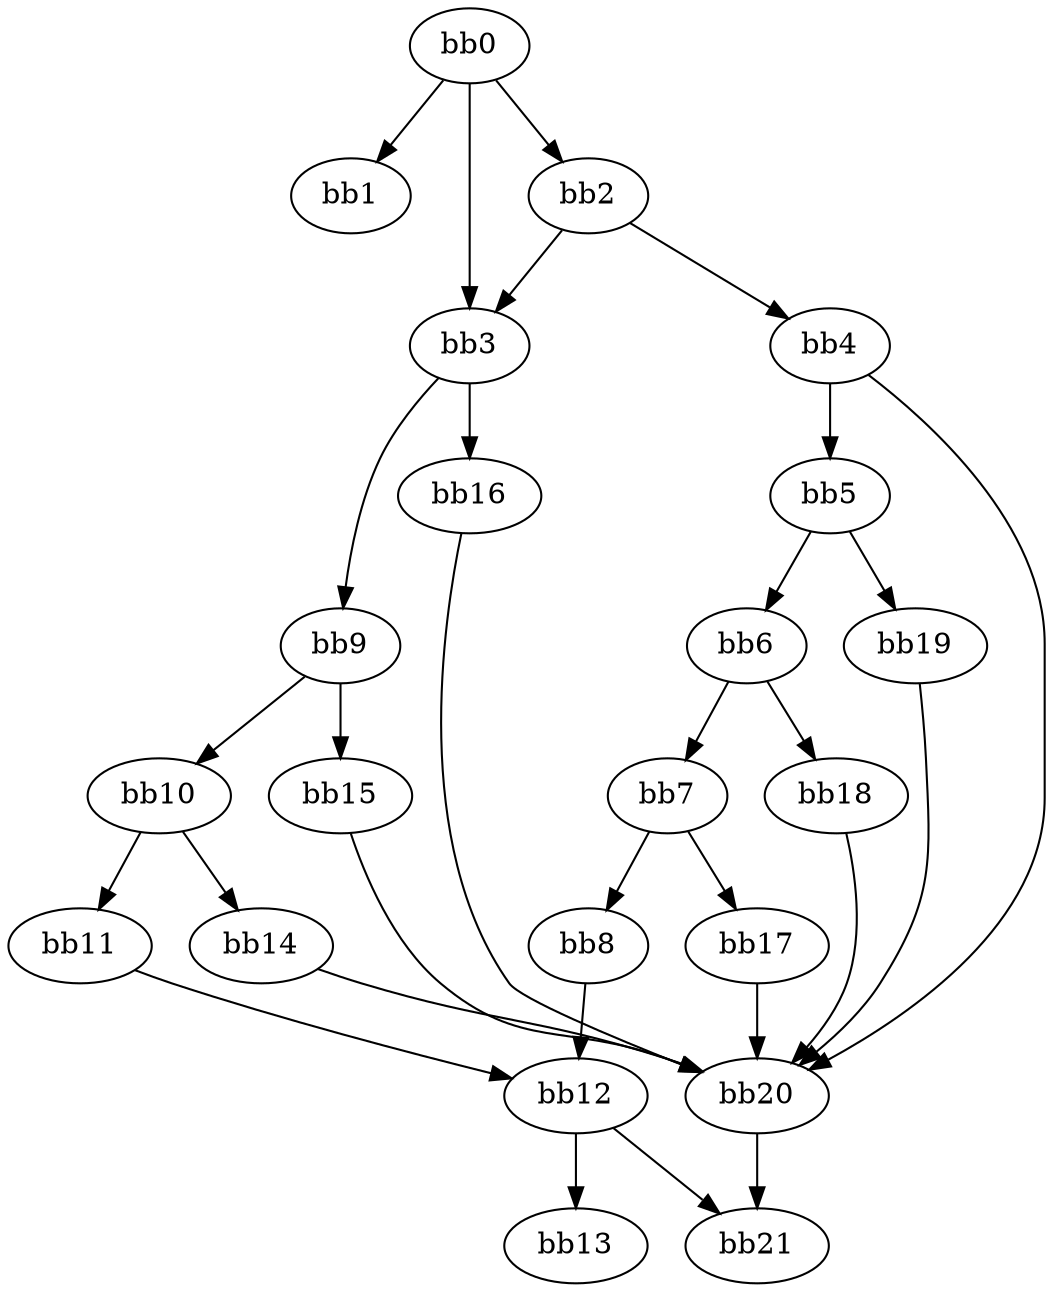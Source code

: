digraph {
    0 [ label = "bb0\l" ]
    1 [ label = "bb1\l" ]
    2 [ label = "bb2\l" ]
    3 [ label = "bb3\l" ]
    4 [ label = "bb4\l" ]
    5 [ label = "bb5\l" ]
    6 [ label = "bb6\l" ]
    7 [ label = "bb7\l" ]
    8 [ label = "bb8\l" ]
    9 [ label = "bb9\l" ]
    10 [ label = "bb10\l" ]
    11 [ label = "bb11\l" ]
    12 [ label = "bb12\l" ]
    13 [ label = "bb13\l" ]
    14 [ label = "bb14\l" ]
    15 [ label = "bb15\l" ]
    16 [ label = "bb16\l" ]
    17 [ label = "bb17\l" ]
    18 [ label = "bb18\l" ]
    19 [ label = "bb19\l" ]
    20 [ label = "bb20\l" ]
    21 [ label = "bb21\l" ]
    0 -> 1 [ ]
    0 -> 2 [ ]
    0 -> 3 [ ]
    2 -> 3 [ ]
    2 -> 4 [ ]
    3 -> 9 [ ]
    3 -> 16 [ ]
    4 -> 5 [ ]
    4 -> 20 [ ]
    5 -> 6 [ ]
    5 -> 19 [ ]
    6 -> 7 [ ]
    6 -> 18 [ ]
    7 -> 8 [ ]
    7 -> 17 [ ]
    8 -> 12 [ ]
    9 -> 10 [ ]
    9 -> 15 [ ]
    10 -> 11 [ ]
    10 -> 14 [ ]
    11 -> 12 [ ]
    12 -> 13 [ ]
    12 -> 21 [ ]
    14 -> 20 [ ]
    15 -> 20 [ ]
    16 -> 20 [ ]
    17 -> 20 [ ]
    18 -> 20 [ ]
    19 -> 20 [ ]
    20 -> 21 [ ]
}

